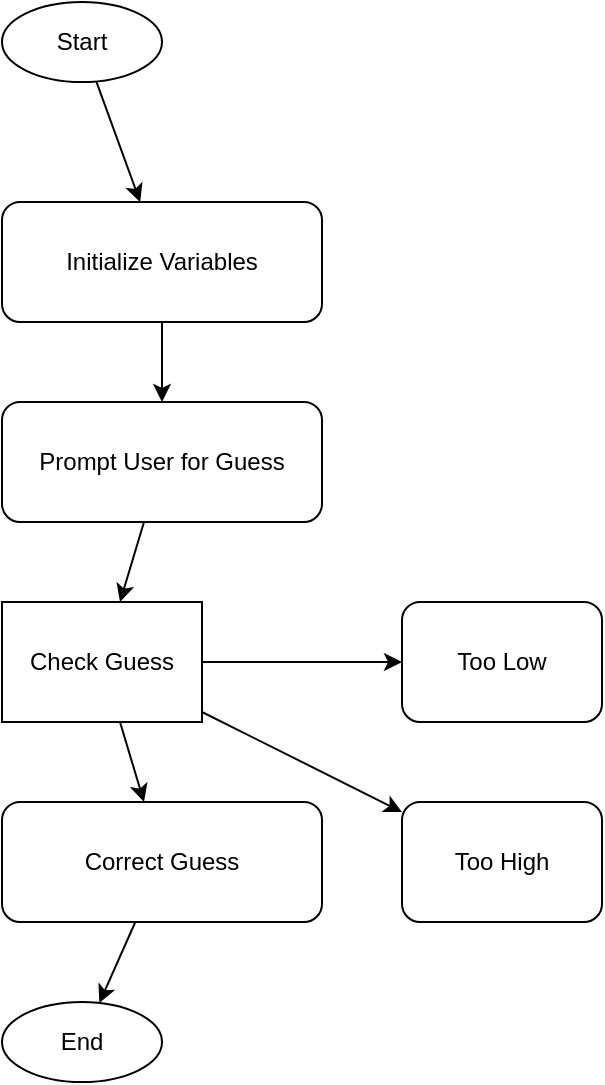 <mxfile>
  <diagram name="Number Guessing Game" id="gameFlow">
    <mxGraphModel dx="600" dy="600" grid="1" gridSize="10" guides="1" tooltips="1" connect="1" arrows="1" fold="1" page="1" pageScale="1" pageWidth="827" pageHeight="1169" math="0" shadow="0">
      <root>
        <mxCell id="0"/>
        <mxCell id="1" parent="0"/>

        <!-- Start Node -->
        <mxCell id="2" value="Start" style="ellipse;whiteSpace=wrap;html=1;aspect=fixed;" vertex="1" parent="1">
          <mxGeometry x="60" y="60" width="80" height="40" as="geometry"/>
        </mxCell>

        <!-- Initialize Variables -->
        <mxCell id="3" value="Initialize Variables" style="rounded=1;whiteSpace=wrap;html=1;" vertex="1" parent="1">
          <mxGeometry x="60" y="160" width="160" height="60" as="geometry"/>
        </mxCell>

        <!-- Prompt User for Guess -->
        <mxCell id="4" value="Prompt User for Guess" style="rounded=1;whiteSpace=wrap;html=1;" vertex="1" parent="1">
          <mxGeometry x="60" y="260" width="160" height="60" as="geometry"/>
        </mxCell>

        <!-- Check Guess -->
        <mxCell id="5" value="Check Guess" style="diamond;whiteSpace=wrap;html=1;" vertex="1" parent="1">
          <mxGeometry x="60" y="360" width="100" height="60" as="geometry"/>
        </mxCell>

        <!-- Too Low -->
        <mxCell id="6" value="Too Low" style="rounded=1;whiteSpace=wrap;html=1;" vertex="1" parent="1">
          <mxGeometry x="260" y="360" width="100" height="60" as="geometry"/>
        </mxCell>

        <!-- Too High -->
        <mxCell id="7" value="Too High" style="rounded=1;whiteSpace=wrap;html=1;" vertex="1" parent="1">
          <mxGeometry x="260" y="460" width="100" height="60" as="geometry"/>
        </mxCell>

        <!-- Correct Guess -->
        <mxCell id="8" value="Correct Guess" style="rounded=1;whiteSpace=wrap;html=1;" vertex="1" parent="1">
          <mxGeometry x="60" y="460" width="160" height="60" as="geometry"/>
        </mxCell>

        <!-- End Node -->
        <mxCell id="9" value="End" style="ellipse;whiteSpace=wrap;html=1;aspect=fixed;" vertex="1" parent="1">
          <mxGeometry x="60" y="560" width="80" height="40" as="geometry"/>
        </mxCell>

        <!-- Connecting Lines -->
        <mxCell id="10" edge="1" source="2" target="3" parent="1">
          <mxGeometry relative="1" as="geometry"/>
        </mxCell>
        <mxCell id="11" edge="1" source="3" target="4" parent="1">
          <mxGeometry relative="1" as="geometry"/>
        </mxCell>
        <mxCell id="12" edge="1" source="4" target="5" parent="1">
          <mxGeometry relative="1" as="geometry"/>
        </mxCell>
        <mxCell id="13" edge="1" source="5" target="6" parent="1">
          <mxGeometry relative="1" as="geometry"/>
        </mxCell>
        <mxCell id="14" edge="1" source="5" target="7" parent="1">
          <mxGeometry relative="1" as="geometry"/>
        </mxCell>
        <mxCell id="15" edge="1" source="5" target="8" parent="1">
          <mxGeometry relative="1" as="geometry"/>
        </mxCell>
        <mxCell id="16" edge="1" source="8" target="9" parent="1">
          <mxGeometry relative="1" as="geometry"/>
        </mxCell>
      </root>
    </mxGraphModel>
  </diagram>
</mxfile>
